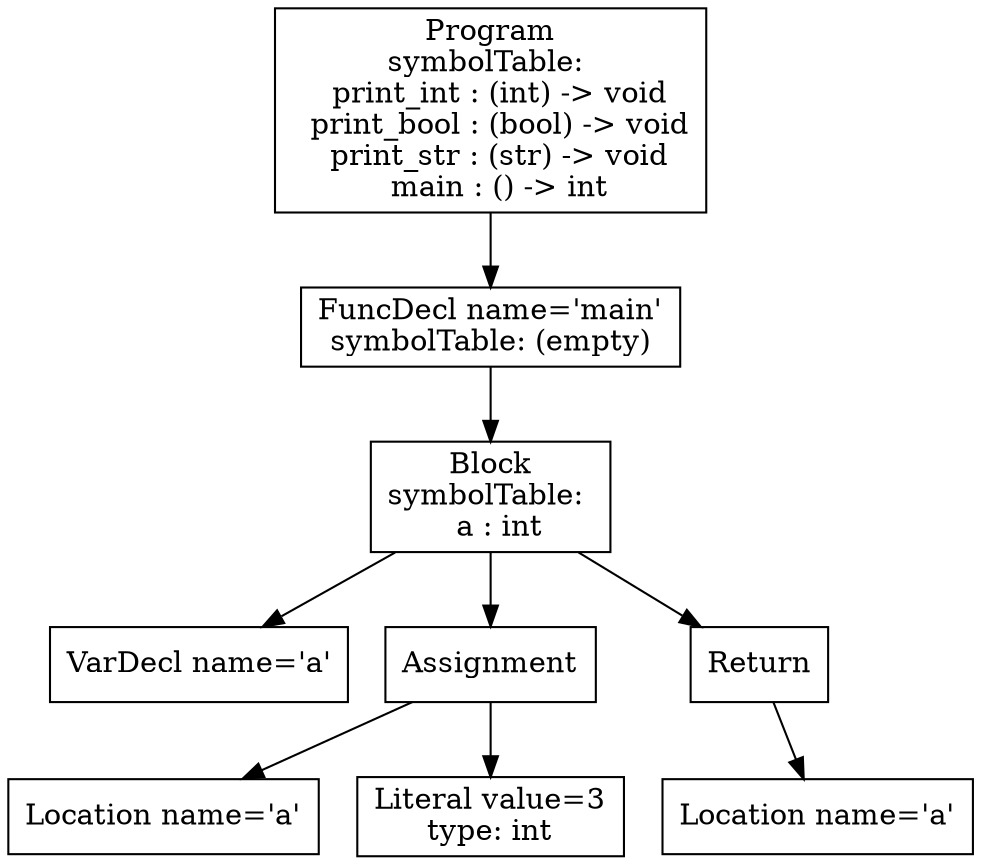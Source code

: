 digraph AST {
3 [shape=box, label="VarDecl name='a'"];
5 [shape=box, label="Location name='a'"];
6 [shape=box, label="Literal value=3\ntype: int"];
4 [shape=box, label="Assignment"];
4 -> 5;
4 -> 6;
8 [shape=box, label="Location name='a'"];
7 [shape=box, label="Return"];
7 -> 8;
2 [shape=box, label="Block\nsymbolTable: \n  a : int"];
2 -> 3;
2 -> 4;
2 -> 7;
1 [shape=box, label="FuncDecl name='main'\nsymbolTable: (empty)"];
1 -> 2;
0 [shape=box, label="Program\nsymbolTable: \n  print_int : (int) -> void\n  print_bool : (bool) -> void\n  print_str : (str) -> void\n  main : () -> int"];
0 -> 1;
}
